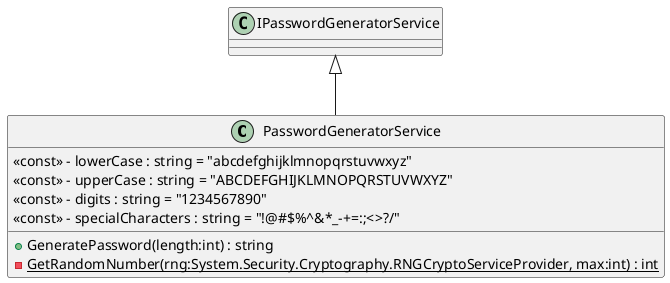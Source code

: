 @startuml
class PasswordGeneratorService {
    <<const>> - lowerCase : string = "abcdefghijklmnopqrstuvwxyz"
    <<const>> - upperCase : string = "ABCDEFGHIJKLMNOPQRSTUVWXYZ"
    <<const>> - digits : string = "1234567890"
    <<const>> - specialCharacters : string = "!@#$%^&*_-+=:;<>?/"
    + GeneratePassword(length:int) : string
    - {static} GetRandomNumber(rng:System.Security.Cryptography.RNGCryptoServiceProvider, max:int) : int
}
IPasswordGeneratorService <|-- PasswordGeneratorService
@enduml
